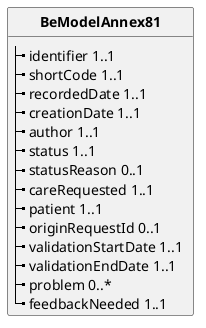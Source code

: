 @startuml
skinparam linetype polyline
hide circle
hide stereotype

class "**BeModelAnnex81**" as BeModelAnnex81 {
  |_ identifier 1..1   
  |_ shortCode 1..1   
  |_ recordedDate 1..1   
  |_ creationDate 1..1   
  |_ author 1..1   
  |_ status 1..1   
  |_ statusReason 0..1   
  |_ careRequested 1..1   
  |_ patient 1..1   
  |_ originRequestId 0..1   
  |_ validationStartDate 1..1   
  |_ validationEndDate 1..1   
  |_ problem 0..*   
  |_ feedbackNeeded 1..1   
}
@enduml